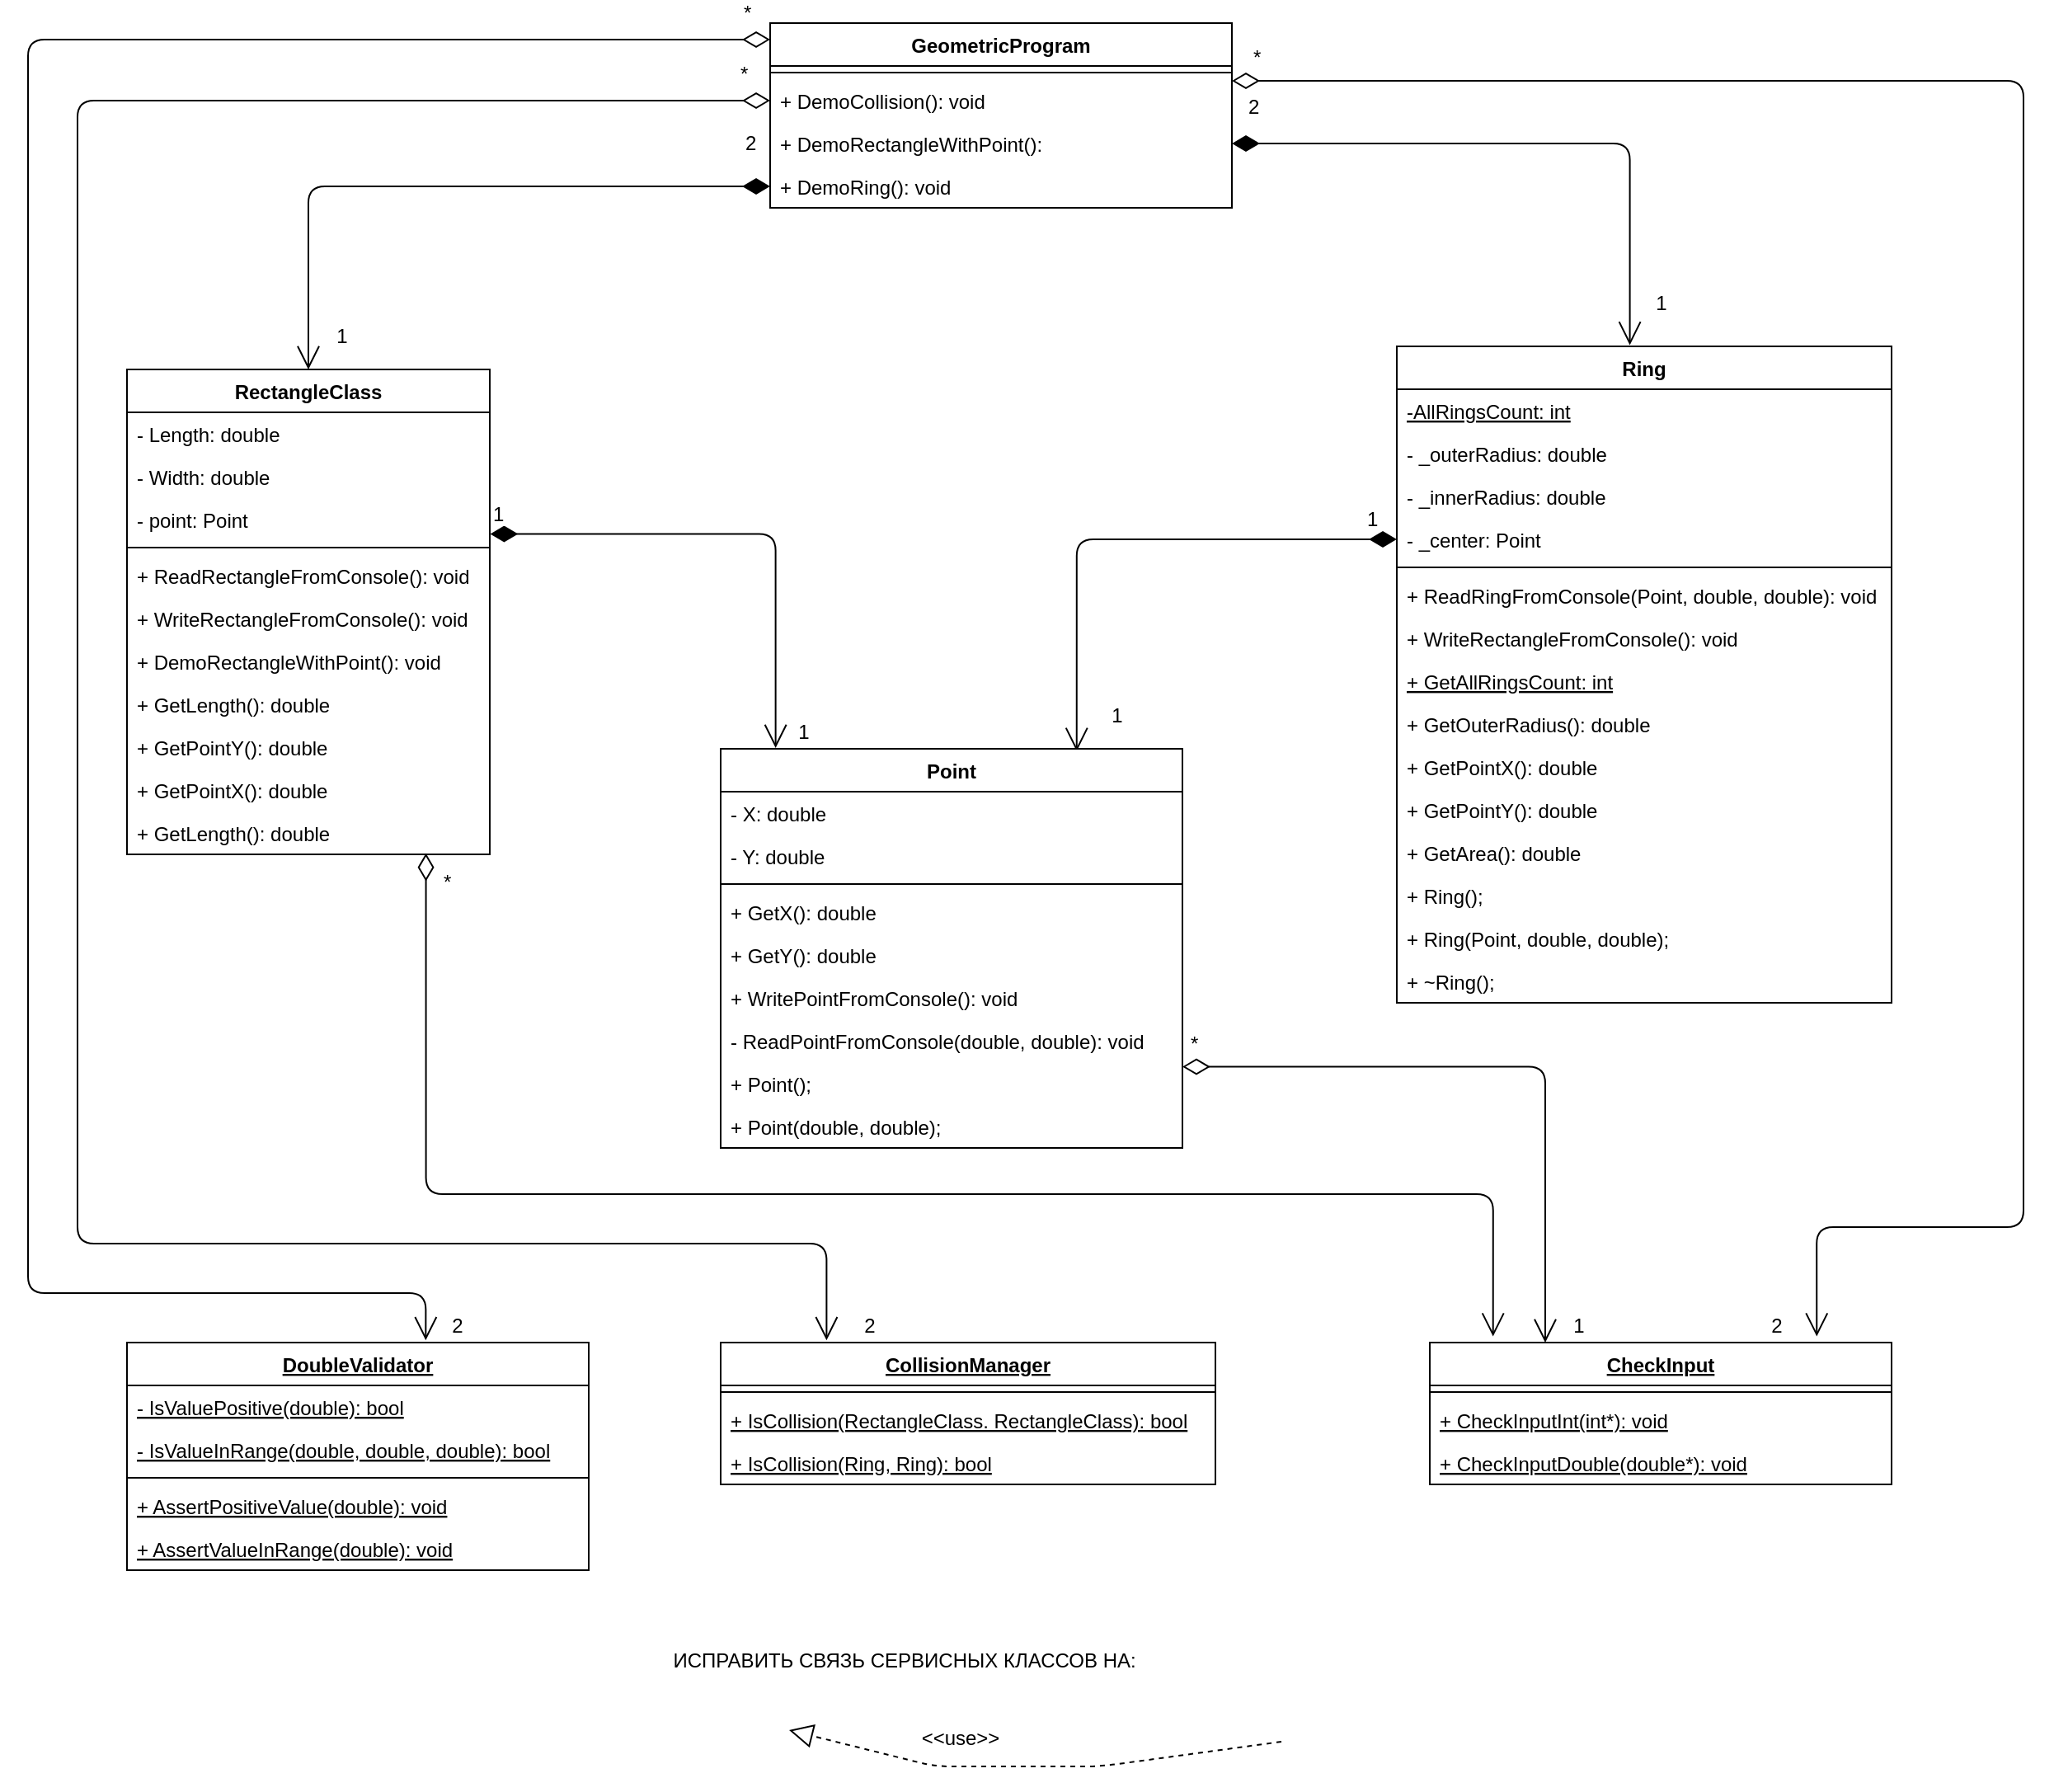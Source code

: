 <mxfile version="13.1.3" pages="2">
    <diagram id="6hGFLwfOUW9BJ-s0fimq" name="Page-1">
        <mxGraphModel dx="1616" dy="1619" grid="1" gridSize="10" guides="1" tooltips="1" connect="1" arrows="1" fold="1" page="1" pageScale="1" pageWidth="1169" pageHeight="827" math="0" shadow="0">
            <root>
                <mxCell id="0"/>
                <mxCell id="1" parent="0"/>
                <mxCell id="83" value="2" style="endArrow=open;html=1;endSize=12;startArrow=diamondThin;startSize=14;startFill=1;edgeStyle=orthogonalEdgeStyle;align=left;verticalAlign=bottom;fontSize=12;exitX=0;exitY=0.5;exitDx=0;exitDy=0;entryX=0.5;entryY=0;entryDx=0;entryDy=0;" parent="1" source="75" target="12" edge="1">
                    <mxGeometry x="-0.91" y="-17" relative="1" as="geometry">
                        <mxPoint x="420" y="-510" as="sourcePoint"/>
                        <mxPoint x="580" y="-510" as="targetPoint"/>
                        <mxPoint as="offset"/>
                    </mxGeometry>
                </mxCell>
                <mxCell id="85" value="1" style="text;html=1;align=center;verticalAlign=middle;resizable=0;points=[];autosize=1;" parent="1" vertex="1">
                    <mxGeometry x="210" y="-620" width="20" height="20" as="geometry"/>
                </mxCell>
                <mxCell id="86" value="2" style="endArrow=open;html=1;endSize=12;startArrow=diamondThin;startSize=14;startFill=1;edgeStyle=orthogonalEdgeStyle;align=left;verticalAlign=bottom;fontSize=12;exitX=1;exitY=0.5;exitDx=0;exitDy=0;entryX=0.471;entryY=-0.002;entryDx=0;entryDy=0;entryPerimeter=0;" parent="1" source="74" target="26" edge="1">
                    <mxGeometry x="-0.955" y="13" relative="1" as="geometry">
                        <mxPoint x="1150.0" y="-800.0" as="sourcePoint"/>
                        <mxPoint x="870" y="-637" as="targetPoint"/>
                        <mxPoint as="offset"/>
                    </mxGeometry>
                </mxCell>
                <mxCell id="87" value="1" style="text;html=1;align=center;verticalAlign=middle;resizable=0;points=[];autosize=1;" parent="1" vertex="1">
                    <mxGeometry x="1010" y="-640" width="20" height="20" as="geometry"/>
                </mxCell>
                <mxCell id="88" value="1" style="endArrow=open;html=1;endSize=12;startArrow=diamondThin;startSize=14;startFill=1;edgeStyle=orthogonalEdgeStyle;align=left;verticalAlign=bottom;fontSize=12;exitX=1.001;exitY=0.837;exitDx=0;exitDy=0;exitPerimeter=0;entryX=0.119;entryY=-0.002;entryDx=0;entryDy=0;entryPerimeter=0;" parent="1" source="17" target="2" edge="1">
                    <mxGeometry x="-1" y="3" relative="1" as="geometry">
                        <mxPoint x="400" y="-480" as="sourcePoint"/>
                        <mxPoint x="760" y="-390" as="targetPoint"/>
                    </mxGeometry>
                </mxCell>
                <mxCell id="89" value="1" style="text;html=1;align=center;verticalAlign=middle;resizable=0;points=[];autosize=1;" parent="1" vertex="1">
                    <mxGeometry x="490" y="-380" width="20" height="20" as="geometry"/>
                </mxCell>
                <mxCell id="90" value="1" style="endArrow=open;html=1;endSize=12;startArrow=diamondThin;startSize=14;startFill=1;edgeStyle=orthogonalEdgeStyle;align=left;verticalAlign=bottom;fontSize=12;exitX=0;exitY=0.5;exitDx=0;exitDy=0;entryX=0.771;entryY=0.006;entryDx=0;entryDy=0;entryPerimeter=0;" parent="1" source="29" target="2" edge="1">
                    <mxGeometry x="-0.876" y="-3" relative="1" as="geometry">
                        <mxPoint x="600" y="-390" as="sourcePoint"/>
                        <mxPoint x="760" y="-390" as="targetPoint"/>
                        <mxPoint as="offset"/>
                    </mxGeometry>
                </mxCell>
                <mxCell id="92" value="1" style="text;html=1;align=center;verticalAlign=middle;resizable=0;points=[];autosize=1;" parent="1" vertex="1">
                    <mxGeometry x="680" y="-390" width="20" height="20" as="geometry"/>
                </mxCell>
                <mxCell id="93" value="*" style="endArrow=open;html=1;endSize=12;startArrow=diamondThin;startSize=14;startFill=0;edgeStyle=orthogonalEdgeStyle;align=left;verticalAlign=bottom;fontSize=12;exitX=0;exitY=0.5;exitDx=0;exitDy=0;entryX=0.214;entryY=-0.016;entryDx=0;entryDy=0;entryPerimeter=0;" parent="1" source="73" target="52" edge="1">
                    <mxGeometry x="-0.975" y="-7" relative="1" as="geometry">
                        <mxPoint x="500" y="-430" as="sourcePoint"/>
                        <mxPoint x="660" y="-430" as="targetPoint"/>
                        <Array as="points">
                            <mxPoint x="60" y="-753"/>
                            <mxPoint x="60" y="-60"/>
                            <mxPoint x="514" y="-60"/>
                        </Array>
                        <mxPoint as="offset"/>
                    </mxGeometry>
                </mxCell>
                <mxCell id="94" value="*" style="endArrow=open;html=1;endSize=12;startArrow=diamondThin;startSize=14;startFill=0;edgeStyle=orthogonalEdgeStyle;align=left;verticalAlign=bottom;fontSize=12;entryX=0.647;entryY=-0.01;entryDx=0;entryDy=0;entryPerimeter=0;" parent="1" source="66" target="42" edge="1">
                    <mxGeometry x="-0.975" y="-7" relative="1" as="geometry">
                        <mxPoint x="490.0" y="-743" as="sourcePoint"/>
                        <mxPoint x="524.2" y="8.624" as="targetPoint"/>
                        <Array as="points">
                            <mxPoint x="30" y="-790"/>
                            <mxPoint x="30" y="-30"/>
                            <mxPoint x="271" y="-30"/>
                        </Array>
                        <mxPoint as="offset"/>
                    </mxGeometry>
                </mxCell>
                <mxCell id="95" value="2" style="text;html=1;align=center;verticalAlign=middle;resizable=0;points=[];autosize=1;" parent="1" vertex="1">
                    <mxGeometry x="280" y="-20" width="20" height="20" as="geometry"/>
                </mxCell>
                <mxCell id="96" value="2" style="text;html=1;align=center;verticalAlign=middle;resizable=0;points=[];autosize=1;" parent="1" vertex="1">
                    <mxGeometry x="530" y="-20" width="20" height="20" as="geometry"/>
                </mxCell>
                <mxCell id="97" value="*" style="endArrow=open;html=1;endSize=12;startArrow=diamondThin;startSize=14;startFill=0;edgeStyle=orthogonalEdgeStyle;align=left;verticalAlign=bottom;fontSize=12;entryX=0.838;entryY=-0.043;entryDx=0;entryDy=0;entryPerimeter=0;" parent="1" source="66" target="76" edge="1">
                    <mxGeometry x="-0.985" y="5" relative="1" as="geometry">
                        <mxPoint x="1250" y="-818.81" as="sourcePoint"/>
                        <mxPoint x="1284.2" y="-67.186" as="targetPoint"/>
                        <Array as="points">
                            <mxPoint x="1240" y="-765"/>
                            <mxPoint x="1240" y="-70"/>
                            <mxPoint x="1115" y="-70"/>
                        </Array>
                        <mxPoint as="offset"/>
                    </mxGeometry>
                </mxCell>
                <mxCell id="98" value="2" style="text;html=1;align=center;verticalAlign=middle;resizable=0;points=[];autosize=1;" parent="1" vertex="1">
                    <mxGeometry x="1080" y="-20" width="20" height="20" as="geometry"/>
                </mxCell>
                <mxCell id="99" value="*" style="endArrow=open;html=1;endSize=12;startArrow=diamondThin;startSize=14;startFill=0;edgeStyle=orthogonalEdgeStyle;align=left;verticalAlign=bottom;fontSize=12;entryX=0.25;entryY=0;entryDx=0;entryDy=0;exitX=1;exitY=0.106;exitDx=0;exitDy=0;exitPerimeter=0;" parent="1" source="10" target="76" edge="1">
                    <mxGeometry x="-0.985" y="5" relative="1" as="geometry">
                        <mxPoint x="810" y="-118.0" as="sourcePoint"/>
                        <mxPoint x="1164.64" y="643.302" as="targetPoint"/>
                        <Array as="points">
                            <mxPoint x="950" y="-167"/>
                        </Array>
                        <mxPoint as="offset"/>
                    </mxGeometry>
                </mxCell>
                <mxCell id="100" value="1" style="text;html=1;align=center;verticalAlign=middle;resizable=0;points=[];autosize=1;" parent="1" vertex="1">
                    <mxGeometry x="960" y="-20" width="20" height="20" as="geometry"/>
                </mxCell>
                <mxCell id="101" value="*" style="endArrow=open;html=1;endSize=12;startArrow=diamondThin;startSize=14;startFill=0;edgeStyle=orthogonalEdgeStyle;align=left;verticalAlign=bottom;fontSize=12;entryX=0.137;entryY=-0.043;entryDx=0;entryDy=0;exitX=0.824;exitY=0.975;exitDx=0;exitDy=0;exitPerimeter=0;entryPerimeter=0;" parent="1" source="20" target="76" edge="1">
                    <mxGeometry x="-0.943" y="9" relative="1" as="geometry">
                        <mxPoint x="280" y="-206.004" as="sourcePoint"/>
                        <mxPoint x="500" y="-38.76" as="targetPoint"/>
                        <Array as="points">
                            <mxPoint x="271" y="-90"/>
                            <mxPoint x="918" y="-90"/>
                        </Array>
                        <mxPoint as="offset"/>
                    </mxGeometry>
                </mxCell>
                <mxCell id="42" value="DoubleValidator" style="swimlane;fontStyle=5;align=center;verticalAlign=top;childLayout=stackLayout;horizontal=1;startSize=26;horizontalStack=0;resizeParent=1;resizeParentMax=0;resizeLast=0;collapsible=1;marginBottom=0;" parent="1" vertex="1">
                    <mxGeometry x="90" width="280" height="138" as="geometry"/>
                </mxCell>
                <mxCell id="43" value="- IsValuePositive(double): bool" style="text;strokeColor=none;fillColor=none;align=left;verticalAlign=top;spacingLeft=4;spacingRight=4;overflow=hidden;rotatable=0;points=[[0,0.5],[1,0.5]];portConstraint=eastwest;fontStyle=4" parent="42" vertex="1">
                    <mxGeometry y="26" width="280" height="26" as="geometry"/>
                </mxCell>
                <mxCell id="44" value="- IsValueInRange(double, double, double): bool" style="text;strokeColor=none;fillColor=none;align=left;verticalAlign=top;spacingLeft=4;spacingRight=4;overflow=hidden;rotatable=0;points=[[0,0.5],[1,0.5]];portConstraint=eastwest;fontStyle=4" parent="42" vertex="1">
                    <mxGeometry y="52" width="280" height="26" as="geometry"/>
                </mxCell>
                <mxCell id="45" value="" style="line;strokeWidth=1;fillColor=none;align=left;verticalAlign=middle;spacingTop=-1;spacingLeft=3;spacingRight=3;rotatable=0;labelPosition=right;points=[];portConstraint=eastwest;fontStyle=4" parent="42" vertex="1">
                    <mxGeometry y="78" width="280" height="8" as="geometry"/>
                </mxCell>
                <mxCell id="46" value="+ AssertPositiveValue(double): void" style="text;strokeColor=none;fillColor=none;align=left;verticalAlign=top;spacingLeft=4;spacingRight=4;overflow=hidden;rotatable=0;points=[[0,0.5],[1,0.5]];portConstraint=eastwest;fontStyle=4" parent="42" vertex="1">
                    <mxGeometry y="86" width="280" height="26" as="geometry"/>
                </mxCell>
                <mxCell id="47" value="+ AssertValueInRange(double): void" style="text;strokeColor=none;fillColor=none;align=left;verticalAlign=top;spacingLeft=4;spacingRight=4;overflow=hidden;rotatable=0;points=[[0,0.5],[1,0.5]];portConstraint=eastwest;fontStyle=4" parent="42" vertex="1">
                    <mxGeometry y="112" width="280" height="26" as="geometry"/>
                </mxCell>
                <mxCell id="12" value="RectangleClass" style="swimlane;fontStyle=1;align=center;verticalAlign=top;childLayout=stackLayout;horizontal=1;startSize=26;horizontalStack=0;resizeParent=1;resizeParentMax=0;resizeLast=0;collapsible=1;marginBottom=0;" parent="1" vertex="1">
                    <mxGeometry x="90" y="-590" width="220" height="294" as="geometry"/>
                </mxCell>
                <mxCell id="16" value="- Length: double" style="text;strokeColor=none;fillColor=none;align=left;verticalAlign=top;spacingLeft=4;spacingRight=4;overflow=hidden;rotatable=0;points=[[0,0.5],[1,0.5]];portConstraint=eastwest;" parent="12" vertex="1">
                    <mxGeometry y="26" width="220" height="26" as="geometry"/>
                </mxCell>
                <mxCell id="13" value="- Width: double" style="text;strokeColor=none;fillColor=none;align=left;verticalAlign=top;spacingLeft=4;spacingRight=4;overflow=hidden;rotatable=0;points=[[0,0.5],[1,0.5]];portConstraint=eastwest;" parent="12" vertex="1">
                    <mxGeometry y="52" width="220" height="26" as="geometry"/>
                </mxCell>
                <mxCell id="17" value="- point: Point" style="text;strokeColor=none;fillColor=none;align=left;verticalAlign=top;spacingLeft=4;spacingRight=4;overflow=hidden;rotatable=0;points=[[0,0.5],[1,0.5]];portConstraint=eastwest;" parent="12" vertex="1">
                    <mxGeometry y="78" width="220" height="26" as="geometry"/>
                </mxCell>
                <mxCell id="14" value="" style="line;strokeWidth=1;fillColor=none;align=left;verticalAlign=middle;spacingTop=-1;spacingLeft=3;spacingRight=3;rotatable=0;labelPosition=right;points=[];portConstraint=eastwest;" parent="12" vertex="1">
                    <mxGeometry y="104" width="220" height="8" as="geometry"/>
                </mxCell>
                <mxCell id="18" value="+ ReadRectangleFromConsole(): void" style="text;strokeColor=none;fillColor=none;align=left;verticalAlign=top;spacingLeft=4;spacingRight=4;overflow=hidden;rotatable=0;points=[[0,0.5],[1,0.5]];portConstraint=eastwest;" parent="12" vertex="1">
                    <mxGeometry y="112" width="220" height="26" as="geometry"/>
                </mxCell>
                <mxCell id="15" value="+ WriteRectangleFromConsole(): void" style="text;strokeColor=none;fillColor=none;align=left;verticalAlign=top;spacingLeft=4;spacingRight=4;overflow=hidden;rotatable=0;points=[[0,0.5],[1,0.5]];portConstraint=eastwest;" parent="12" vertex="1">
                    <mxGeometry y="138" width="220" height="26" as="geometry"/>
                </mxCell>
                <mxCell id="19" value="+ DemoRectangleWithPoint(): void" style="text;strokeColor=none;fillColor=none;align=left;verticalAlign=top;spacingLeft=4;spacingRight=4;overflow=hidden;rotatable=0;points=[[0,0.5],[1,0.5]];portConstraint=eastwest;" parent="12" vertex="1">
                    <mxGeometry y="164" width="220" height="26" as="geometry"/>
                </mxCell>
                <mxCell id="21" value="+ GetLength(): double" style="text;strokeColor=none;fillColor=none;align=left;verticalAlign=top;spacingLeft=4;spacingRight=4;overflow=hidden;rotatable=0;points=[[0,0.5],[1,0.5]];portConstraint=eastwest;" parent="12" vertex="1">
                    <mxGeometry y="190" width="220" height="26" as="geometry"/>
                </mxCell>
                <mxCell id="23" value="+ GetPointY(): double" style="text;strokeColor=none;fillColor=none;align=left;verticalAlign=top;spacingLeft=4;spacingRight=4;overflow=hidden;rotatable=0;points=[[0,0.5],[1,0.5]];portConstraint=eastwest;" parent="12" vertex="1">
                    <mxGeometry y="216" width="220" height="26" as="geometry"/>
                </mxCell>
                <mxCell id="22" value="+ GetPointX(): double" style="text;strokeColor=none;fillColor=none;align=left;verticalAlign=top;spacingLeft=4;spacingRight=4;overflow=hidden;rotatable=0;points=[[0,0.5],[1,0.5]];portConstraint=eastwest;" parent="12" vertex="1">
                    <mxGeometry y="242" width="220" height="26" as="geometry"/>
                </mxCell>
                <mxCell id="20" value="+ GetLength(): double" style="text;strokeColor=none;fillColor=none;align=left;verticalAlign=top;spacingLeft=4;spacingRight=4;overflow=hidden;rotatable=0;points=[[0,0.5],[1,0.5]];portConstraint=eastwest;" parent="12" vertex="1">
                    <mxGeometry y="268" width="220" height="26" as="geometry"/>
                </mxCell>
                <mxCell id="52" value="CollisionManager" style="swimlane;fontStyle=5;align=center;verticalAlign=top;childLayout=stackLayout;horizontal=1;startSize=26;horizontalStack=0;resizeParent=1;resizeParentMax=0;resizeLast=0;collapsible=1;marginBottom=0;" parent="1" vertex="1">
                    <mxGeometry x="450" width="300" height="86" as="geometry"/>
                </mxCell>
                <mxCell id="55" value="" style="line;strokeWidth=1;fillColor=none;align=left;verticalAlign=middle;spacingTop=-1;spacingLeft=3;spacingRight=3;rotatable=0;labelPosition=right;points=[];portConstraint=eastwest;fontStyle=4" parent="52" vertex="1">
                    <mxGeometry y="26" width="300" height="8" as="geometry"/>
                </mxCell>
                <mxCell id="56" value="+ IsCollision(RectangleClass. RectangleClass): bool" style="text;strokeColor=none;fillColor=none;align=left;verticalAlign=top;spacingLeft=4;spacingRight=4;overflow=hidden;rotatable=0;points=[[0,0.5],[1,0.5]];portConstraint=eastwest;fontStyle=4" parent="52" vertex="1">
                    <mxGeometry y="34" width="300" height="26" as="geometry"/>
                </mxCell>
                <mxCell id="57" value="+ IsCollision(Ring, Ring): bool" style="text;strokeColor=none;fillColor=none;align=left;verticalAlign=top;spacingLeft=4;spacingRight=4;overflow=hidden;rotatable=0;points=[[0,0.5],[1,0.5]];portConstraint=eastwest;fontStyle=4" parent="52" vertex="1">
                    <mxGeometry y="60" width="300" height="26" as="geometry"/>
                </mxCell>
                <mxCell id="2" value="Point" style="swimlane;fontStyle=1;align=center;verticalAlign=top;childLayout=stackLayout;horizontal=1;startSize=26;horizontalStack=0;resizeParent=1;resizeParentMax=0;resizeLast=0;collapsible=1;marginBottom=0;" parent="1" vertex="1">
                    <mxGeometry x="450" y="-360" width="280" height="242" as="geometry"/>
                </mxCell>
                <mxCell id="3" value="- X: double" style="text;strokeColor=none;fillColor=none;align=left;verticalAlign=top;spacingLeft=4;spacingRight=4;overflow=hidden;rotatable=0;points=[[0,0.5],[1,0.5]];portConstraint=eastwest;" parent="2" vertex="1">
                    <mxGeometry y="26" width="280" height="26" as="geometry"/>
                </mxCell>
                <mxCell id="7" value="- Y: double" style="text;strokeColor=none;fillColor=none;align=left;verticalAlign=top;spacingLeft=4;spacingRight=4;overflow=hidden;rotatable=0;points=[[0,0.5],[1,0.5]];portConstraint=eastwest;" parent="2" vertex="1">
                    <mxGeometry y="52" width="280" height="26" as="geometry"/>
                </mxCell>
                <mxCell id="4" value="" style="line;strokeWidth=1;fillColor=none;align=left;verticalAlign=middle;spacingTop=-1;spacingLeft=3;spacingRight=3;rotatable=0;labelPosition=right;points=[];portConstraint=eastwest;" parent="2" vertex="1">
                    <mxGeometry y="78" width="280" height="8" as="geometry"/>
                </mxCell>
                <mxCell id="6" value="+ GetX(): double" style="text;strokeColor=none;fillColor=none;align=left;verticalAlign=top;spacingLeft=4;spacingRight=4;overflow=hidden;rotatable=0;points=[[0,0.5],[1,0.5]];portConstraint=eastwest;" parent="2" vertex="1">
                    <mxGeometry y="86" width="280" height="26" as="geometry"/>
                </mxCell>
                <mxCell id="8" value="+ GetY(): double" style="text;strokeColor=none;fillColor=none;align=left;verticalAlign=top;spacingLeft=4;spacingRight=4;overflow=hidden;rotatable=0;points=[[0,0.5],[1,0.5]];portConstraint=eastwest;" parent="2" vertex="1">
                    <mxGeometry y="112" width="280" height="26" as="geometry"/>
                </mxCell>
                <mxCell id="9" value="+ WritePointFromConsole(): void" style="text;strokeColor=none;fillColor=none;align=left;verticalAlign=top;spacingLeft=4;spacingRight=4;overflow=hidden;rotatable=0;points=[[0,0.5],[1,0.5]];portConstraint=eastwest;" parent="2" vertex="1">
                    <mxGeometry y="138" width="280" height="26" as="geometry"/>
                </mxCell>
                <mxCell id="5" value="- ReadPointFromConsole(double, double): void" style="text;strokeColor=none;fillColor=none;align=left;verticalAlign=top;spacingLeft=4;spacingRight=4;overflow=hidden;rotatable=0;points=[[0,0.5],[1,0.5]];portConstraint=eastwest;" parent="2" vertex="1">
                    <mxGeometry y="164" width="280" height="26" as="geometry"/>
                </mxCell>
                <mxCell id="10" value="+ Point();" style="text;strokeColor=none;fillColor=none;align=left;verticalAlign=top;spacingLeft=4;spacingRight=4;overflow=hidden;rotatable=0;points=[[0,0.5],[1,0.5]];portConstraint=eastwest;" parent="2" vertex="1">
                    <mxGeometry y="190" width="280" height="26" as="geometry"/>
                </mxCell>
                <mxCell id="11" value="+ Point(double, double);" style="text;strokeColor=none;fillColor=none;align=left;verticalAlign=top;spacingLeft=4;spacingRight=4;overflow=hidden;rotatable=0;points=[[0,0.5],[1,0.5]];portConstraint=eastwest;" parent="2" vertex="1">
                    <mxGeometry y="216" width="280" height="26" as="geometry"/>
                </mxCell>
                <mxCell id="26" value="Ring" style="swimlane;fontStyle=1;align=center;verticalAlign=top;childLayout=stackLayout;horizontal=1;startSize=26;horizontalStack=0;resizeParent=1;resizeParentMax=0;resizeLast=0;collapsible=1;marginBottom=0;" parent="1" vertex="1">
                    <mxGeometry x="860" y="-604" width="300" height="398" as="geometry"/>
                </mxCell>
                <mxCell id="27" value="-AllRingsCount: int" style="text;strokeColor=none;fillColor=none;align=left;verticalAlign=top;spacingLeft=4;spacingRight=4;overflow=hidden;rotatable=0;points=[[0,0.5],[1,0.5]];portConstraint=eastwest;fontStyle=4;strokeWidth=5;fontSize=12;" parent="26" vertex="1">
                    <mxGeometry y="26" width="300" height="26" as="geometry"/>
                </mxCell>
                <mxCell id="28" value="- _outerRadius: double" style="text;strokeColor=none;fillColor=none;align=left;verticalAlign=top;spacingLeft=4;spacingRight=4;overflow=hidden;rotatable=0;points=[[0,0.5],[1,0.5]];portConstraint=eastwest;" parent="26" vertex="1">
                    <mxGeometry y="52" width="300" height="26" as="geometry"/>
                </mxCell>
                <mxCell id="38" value="- _innerRadius: double" style="text;strokeColor=none;fillColor=none;align=left;verticalAlign=top;spacingLeft=4;spacingRight=4;overflow=hidden;rotatable=0;points=[[0,0.5],[1,0.5]];portConstraint=eastwest;" parent="26" vertex="1">
                    <mxGeometry y="78" width="300" height="26" as="geometry"/>
                </mxCell>
                <mxCell id="29" value="- _center: Point" style="text;strokeColor=none;fillColor=none;align=left;verticalAlign=top;spacingLeft=4;spacingRight=4;overflow=hidden;rotatable=0;points=[[0,0.5],[1,0.5]];portConstraint=eastwest;" parent="26" vertex="1">
                    <mxGeometry y="104" width="300" height="26" as="geometry"/>
                </mxCell>
                <mxCell id="30" value="" style="line;strokeWidth=1;fillColor=none;align=left;verticalAlign=middle;spacingTop=-1;spacingLeft=3;spacingRight=3;rotatable=0;labelPosition=right;points=[];portConstraint=eastwest;" parent="26" vertex="1">
                    <mxGeometry y="130" width="300" height="8" as="geometry"/>
                </mxCell>
                <mxCell id="31" value="+ ReadRingFromConsole(Point, double, double): void" style="text;strokeColor=none;fillColor=none;align=left;verticalAlign=top;spacingLeft=4;spacingRight=4;overflow=hidden;rotatable=0;points=[[0,0.5],[1,0.5]];portConstraint=eastwest;" parent="26" vertex="1">
                    <mxGeometry y="138" width="300" height="26" as="geometry"/>
                </mxCell>
                <mxCell id="32" value="+ WriteRectangleFromConsole(): void" style="text;strokeColor=none;fillColor=none;align=left;verticalAlign=top;spacingLeft=4;spacingRight=4;overflow=hidden;rotatable=0;points=[[0,0.5],[1,0.5]];portConstraint=eastwest;" parent="26" vertex="1">
                    <mxGeometry y="164" width="300" height="26" as="geometry"/>
                </mxCell>
                <mxCell id="33" value="+ GetAllRingsCount: int" style="text;strokeColor=none;fillColor=none;align=left;verticalAlign=top;spacingLeft=4;spacingRight=4;overflow=hidden;rotatable=0;points=[[0,0.5],[1,0.5]];portConstraint=eastwest;fontStyle=4" parent="26" vertex="1">
                    <mxGeometry y="190" width="300" height="26" as="geometry"/>
                </mxCell>
                <mxCell id="34" value="+ GetOuterRadius(): double" style="text;strokeColor=none;fillColor=none;align=left;verticalAlign=top;spacingLeft=4;spacingRight=4;overflow=hidden;rotatable=0;points=[[0,0.5],[1,0.5]];portConstraint=eastwest;" parent="26" vertex="1">
                    <mxGeometry y="216" width="300" height="26" as="geometry"/>
                </mxCell>
                <mxCell id="36" value="+ GetPointX(): double" style="text;strokeColor=none;fillColor=none;align=left;verticalAlign=top;spacingLeft=4;spacingRight=4;overflow=hidden;rotatable=0;points=[[0,0.5],[1,0.5]];portConstraint=eastwest;" parent="26" vertex="1">
                    <mxGeometry y="242" width="300" height="26" as="geometry"/>
                </mxCell>
                <mxCell id="35" value="+ GetPointY(): double" style="text;strokeColor=none;fillColor=none;align=left;verticalAlign=top;spacingLeft=4;spacingRight=4;overflow=hidden;rotatable=0;points=[[0,0.5],[1,0.5]];portConstraint=eastwest;" parent="26" vertex="1">
                    <mxGeometry y="268" width="300" height="26" as="geometry"/>
                </mxCell>
                <mxCell id="37" value="+ GetArea(): double" style="text;strokeColor=none;fillColor=none;align=left;verticalAlign=top;spacingLeft=4;spacingRight=4;overflow=hidden;rotatable=0;points=[[0,0.5],[1,0.5]];portConstraint=eastwest;" parent="26" vertex="1">
                    <mxGeometry y="294" width="300" height="26" as="geometry"/>
                </mxCell>
                <mxCell id="39" value="+ Ring();" style="text;strokeColor=none;fillColor=none;align=left;verticalAlign=top;spacingLeft=4;spacingRight=4;overflow=hidden;rotatable=0;points=[[0,0.5],[1,0.5]];portConstraint=eastwest;" parent="26" vertex="1">
                    <mxGeometry y="320" width="300" height="26" as="geometry"/>
                </mxCell>
                <mxCell id="40" value="+ Ring(Point, double, double);" style="text;strokeColor=none;fillColor=none;align=left;verticalAlign=top;spacingLeft=4;spacingRight=4;overflow=hidden;rotatable=0;points=[[0,0.5],[1,0.5]];portConstraint=eastwest;" parent="26" vertex="1">
                    <mxGeometry y="346" width="300" height="26" as="geometry"/>
                </mxCell>
                <mxCell id="41" value="+ ~Ring();" style="text;strokeColor=none;fillColor=none;align=left;verticalAlign=top;spacingLeft=4;spacingRight=4;overflow=hidden;rotatable=0;points=[[0,0.5],[1,0.5]];portConstraint=eastwest;" parent="26" vertex="1">
                    <mxGeometry y="372" width="300" height="26" as="geometry"/>
                </mxCell>
                <mxCell id="76" value="CheckInput" style="swimlane;fontStyle=5;align=center;verticalAlign=top;childLayout=stackLayout;horizontal=1;startSize=26;horizontalStack=0;resizeParent=1;resizeParentMax=0;resizeLast=0;collapsible=1;marginBottom=0;" parent="1" vertex="1">
                    <mxGeometry x="880" width="280" height="86" as="geometry"/>
                </mxCell>
                <mxCell id="79" value="" style="line;strokeWidth=1;fillColor=none;align=left;verticalAlign=middle;spacingTop=-1;spacingLeft=3;spacingRight=3;rotatable=0;labelPosition=right;points=[];portConstraint=eastwest;fontStyle=4" parent="76" vertex="1">
                    <mxGeometry y="26" width="280" height="8" as="geometry"/>
                </mxCell>
                <mxCell id="80" value="+ CheckInputInt(int*): void" style="text;strokeColor=none;fillColor=none;align=left;verticalAlign=top;spacingLeft=4;spacingRight=4;overflow=hidden;rotatable=0;points=[[0,0.5],[1,0.5]];portConstraint=eastwest;fontStyle=4" parent="76" vertex="1">
                    <mxGeometry y="34" width="280" height="26" as="geometry"/>
                </mxCell>
                <mxCell id="81" value="+ CheckInputDouble(double*): void" style="text;strokeColor=none;fillColor=none;align=left;verticalAlign=top;spacingLeft=4;spacingRight=4;overflow=hidden;rotatable=0;points=[[0,0.5],[1,0.5]];portConstraint=eastwest;fontStyle=4" parent="76" vertex="1">
                    <mxGeometry y="60" width="280" height="26" as="geometry"/>
                </mxCell>
                <mxCell id="66" value="GeometricProgram" style="swimlane;fontStyle=1;align=center;verticalAlign=top;childLayout=stackLayout;horizontal=1;startSize=26;horizontalStack=0;resizeParent=1;resizeParentMax=0;resizeLast=0;collapsible=1;marginBottom=0;" parent="1" vertex="1">
                    <mxGeometry x="480" y="-800" width="280" height="112" as="geometry"/>
                </mxCell>
                <mxCell id="69" value="" style="line;strokeWidth=1;fillColor=none;align=left;verticalAlign=middle;spacingTop=-1;spacingLeft=3;spacingRight=3;rotatable=0;labelPosition=right;points=[];portConstraint=eastwest;" parent="66" vertex="1">
                    <mxGeometry y="26" width="280" height="8" as="geometry"/>
                </mxCell>
                <mxCell id="73" value="+ DemoCollision(): void" style="text;strokeColor=none;fillColor=none;align=left;verticalAlign=top;spacingLeft=4;spacingRight=4;overflow=hidden;rotatable=0;points=[[0,0.5],[1,0.5]];portConstraint=eastwest;" parent="66" vertex="1">
                    <mxGeometry y="34" width="280" height="26" as="geometry"/>
                </mxCell>
                <mxCell id="74" value="+ DemoRectangleWithPoint():" style="text;strokeColor=none;fillColor=none;align=left;verticalAlign=top;spacingLeft=4;spacingRight=4;overflow=hidden;rotatable=0;points=[[0,0.5],[1,0.5]];portConstraint=eastwest;" parent="66" vertex="1">
                    <mxGeometry y="60" width="280" height="26" as="geometry"/>
                </mxCell>
                <mxCell id="75" value="+ DemoRing(): void" style="text;strokeColor=none;fillColor=none;align=left;verticalAlign=top;spacingLeft=4;spacingRight=4;overflow=hidden;rotatable=0;points=[[0,0.5],[1,0.5]];portConstraint=eastwest;" parent="66" vertex="1">
                    <mxGeometry y="86" width="280" height="26" as="geometry"/>
                </mxCell>
                <mxCell id="lhuKce-_9vHdwNkk9heS-101" value="ИСПРАВИТЬ СВЯЗЬ СЕРВИСНЫХ КЛАССОВ НА:" style="text;html=1;align=center;verticalAlign=middle;resizable=0;points=[];autosize=1;" vertex="1" parent="1">
                    <mxGeometry x="411" y="183" width="300" height="20" as="geometry"/>
                </mxCell>
                <mxCell id="lhuKce-_9vHdwNkk9heS-103" value="" style="endArrow=block;dashed=1;endFill=0;endSize=12;html=1;entryX=1.008;entryY=0.962;entryDx=0;entryDy=0;entryPerimeter=0;" edge="1" parent="1">
                    <mxGeometry width="160" relative="1" as="geometry">
                        <mxPoint x="790" y="242" as="sourcePoint"/>
                        <mxPoint x="491.52" y="235.012" as="targetPoint"/>
                        <Array as="points">
                            <mxPoint x="680" y="257"/>
                            <mxPoint x="580" y="257"/>
                        </Array>
                    </mxGeometry>
                </mxCell>
                <mxCell id="lhuKce-_9vHdwNkk9heS-104" value="&amp;lt;&amp;lt;use&amp;gt;&amp;gt;" style="text;html=1;align=center;verticalAlign=middle;resizable=0;points=[];autosize=1;" vertex="1" parent="1">
                    <mxGeometry x="565" y="230" width="60" height="20" as="geometry"/>
                </mxCell>
            </root>
        </mxGraphModel>
    </diagram>
    <diagram id="Tubg700Lxi7uYWk_T5fB" name="Page-2">
        <mxGraphModel dx="646" dy="317" grid="1" gridSize="10" guides="1" tooltips="1" connect="1" arrows="1" fold="1" page="1" pageScale="1" pageWidth="1169" pageHeight="827" math="0" shadow="0">
            <root>
                <mxCell id="luG5UgwUXs8R5lkR-bov-0"/>
                <mxCell id="luG5UgwUXs8R5lkR-bov-1" parent="luG5UgwUXs8R5lkR-bov-0"/>
                <mxCell id="luG5UgwUXs8R5lkR-bov-2" value="Product" style="swimlane;fontStyle=1;align=center;verticalAlign=top;childLayout=stackLayout;horizontal=1;startSize=26;horizontalStack=0;resizeParent=1;resizeParentMax=0;resizeLast=0;collapsible=1;marginBottom=0;" vertex="1" parent="luG5UgwUXs8R5lkR-bov-1">
                    <mxGeometry x="290" y="180" width="190" height="294" as="geometry"/>
                </mxCell>
                <mxCell id="luG5UgwUXs8R5lkR-bov-3" value="- _name: string" style="text;strokeColor=none;fillColor=none;align=left;verticalAlign=top;spacingLeft=4;spacingRight=4;overflow=hidden;rotatable=0;points=[[0,0.5],[1,0.5]];portConstraint=eastwest;" vertex="1" parent="luG5UgwUXs8R5lkR-bov-2">
                    <mxGeometry y="26" width="190" height="26" as="geometry"/>
                </mxCell>
                <mxCell id="uCRwdcBa_YARQjm2XyLN-0" value="- _price: int" style="text;strokeColor=none;fillColor=none;align=left;verticalAlign=top;spacingLeft=4;spacingRight=4;overflow=hidden;rotatable=0;points=[[0,0.5],[1,0.5]];portConstraint=eastwest;" vertex="1" parent="luG5UgwUXs8R5lkR-bov-2">
                    <mxGeometry y="52" width="190" height="26" as="geometry"/>
                </mxCell>
                <mxCell id="uCRwdcBa_YARQjm2XyLN-1" value="- _receiptYear: int" style="text;strokeColor=none;fillColor=none;align=left;verticalAlign=top;spacingLeft=4;spacingRight=4;overflow=hidden;rotatable=0;points=[[0,0.5],[1,0.5]];portConstraint=eastwest;" vertex="1" parent="luG5UgwUXs8R5lkR-bov-2">
                    <mxGeometry y="78" width="190" height="26" as="geometry"/>
                </mxCell>
                <mxCell id="luG5UgwUXs8R5lkR-bov-4" value="" style="line;strokeWidth=1;fillColor=none;align=left;verticalAlign=middle;spacingTop=-1;spacingLeft=3;spacingRight=3;rotatable=0;labelPosition=right;points=[];portConstraint=eastwest;" vertex="1" parent="luG5UgwUXs8R5lkR-bov-2">
                    <mxGeometry y="104" width="190" height="8" as="geometry"/>
                </mxCell>
                <mxCell id="luG5UgwUXs8R5lkR-bov-5" value="+ SetProduct(string, int, int): void" style="text;strokeColor=none;fillColor=none;align=left;verticalAlign=top;spacingLeft=4;spacingRight=4;overflow=hidden;rotatable=0;points=[[0,0.5],[1,0.5]];portConstraint=eastwest;" vertex="1" parent="luG5UgwUXs8R5lkR-bov-2">
                    <mxGeometry y="112" width="190" height="26" as="geometry"/>
                </mxCell>
                <mxCell id="uCRwdcBa_YARQjm2XyLN-2" value="+ GetProduct(): void" style="text;strokeColor=none;fillColor=none;align=left;verticalAlign=top;spacingLeft=4;spacingRight=4;overflow=hidden;rotatable=0;points=[[0,0.5],[1,0.5]];portConstraint=eastwest;" vertex="1" parent="luG5UgwUXs8R5lkR-bov-2">
                    <mxGeometry y="138" width="190" height="26" as="geometry"/>
                </mxCell>
                <mxCell id="uCRwdcBa_YARQjm2XyLN-3" value="+ GetName(): string" style="text;strokeColor=none;fillColor=none;align=left;verticalAlign=top;spacingLeft=4;spacingRight=4;overflow=hidden;rotatable=0;points=[[0,0.5],[1,0.5]];portConstraint=eastwest;" vertex="1" parent="luG5UgwUXs8R5lkR-bov-2">
                    <mxGeometry y="164" width="190" height="26" as="geometry"/>
                </mxCell>
                <mxCell id="uCRwdcBa_YARQjm2XyLN-4" value="+ GetPrice(): int" style="text;strokeColor=none;fillColor=none;align=left;verticalAlign=top;spacingLeft=4;spacingRight=4;overflow=hidden;rotatable=0;points=[[0,0.5],[1,0.5]];portConstraint=eastwest;" vertex="1" parent="luG5UgwUXs8R5lkR-bov-2">
                    <mxGeometry y="190" width="190" height="26" as="geometry"/>
                </mxCell>
                <mxCell id="uCRwdcBa_YARQjm2XyLN-5" value="+ GetReceiptYear(): int" style="text;strokeColor=none;fillColor=none;align=left;verticalAlign=top;spacingLeft=4;spacingRight=4;overflow=hidden;rotatable=0;points=[[0,0.5],[1,0.5]];portConstraint=eastwest;" vertex="1" parent="luG5UgwUXs8R5lkR-bov-2">
                    <mxGeometry y="216" width="190" height="26" as="geometry"/>
                </mxCell>
                <mxCell id="uCRwdcBa_YARQjm2XyLN-6" value="+ Product()" style="text;strokeColor=none;fillColor=none;align=left;verticalAlign=top;spacingLeft=4;spacingRight=4;overflow=hidden;rotatable=0;points=[[0,0.5],[1,0.5]];portConstraint=eastwest;" vertex="1" parent="luG5UgwUXs8R5lkR-bov-2">
                    <mxGeometry y="242" width="190" height="26" as="geometry"/>
                </mxCell>
                <mxCell id="uCRwdcBa_YARQjm2XyLN-7" value="+ Product(string, int, int)" style="text;strokeColor=none;fillColor=none;align=left;verticalAlign=top;spacingLeft=4;spacingRight=4;overflow=hidden;rotatable=0;points=[[0,0.5],[1,0.5]];portConstraint=eastwest;" vertex="1" parent="luG5UgwUXs8R5lkR-bov-2">
                    <mxGeometry y="268" width="190" height="26" as="geometry"/>
                </mxCell>
                <mxCell id="luG5UgwUXs8R5lkR-bov-6" value="SaleManager" style="swimlane;fontStyle=5;align=center;verticalAlign=top;childLayout=stackLayout;horizontal=1;startSize=26;horizontalStack=0;resizeParent=1;resizeParentMax=0;resizeLast=0;collapsible=1;marginBottom=0;" vertex="1" parent="luG5UgwUXs8R5lkR-bov-1">
                    <mxGeometry x="650" y="232" width="220" height="112" as="geometry"/>
                </mxCell>
                <mxCell id="luG5UgwUXs8R5lkR-bov-8" value="" style="line;strokeWidth=1;fillColor=none;align=left;verticalAlign=middle;spacingTop=-1;spacingLeft=3;spacingRight=3;rotatable=0;labelPosition=right;points=[];portConstraint=eastwest;" vertex="1" parent="luG5UgwUXs8R5lkR-bov-6">
                    <mxGeometry y="26" width="220" height="8" as="geometry"/>
                </mxCell>
                <mxCell id="luG5UgwUXs8R5lkR-bov-7" value="-IsOldProduct(Product*): bool" style="text;strokeColor=none;fillColor=none;align=left;verticalAlign=top;spacingLeft=4;spacingRight=4;overflow=hidden;rotatable=0;points=[[0,0.5],[1,0.5]];portConstraint=eastwest;fontStyle=4" vertex="1" parent="luG5UgwUXs8R5lkR-bov-6">
                    <mxGeometry y="34" width="220" height="26" as="geometry"/>
                </mxCell>
                <mxCell id="uCRwdcBa_YARQjm2XyLN-8" value="-ChangeSaleCost(Product*, int): int" style="text;strokeColor=none;fillColor=none;align=left;verticalAlign=top;spacingLeft=4;spacingRight=4;overflow=hidden;rotatable=0;points=[[0,0.5],[1,0.5]];portConstraint=eastwest;fontStyle=4" vertex="1" parent="luG5UgwUXs8R5lkR-bov-6">
                    <mxGeometry y="60" width="220" height="26" as="geometry"/>
                </mxCell>
                <mxCell id="luG5UgwUXs8R5lkR-bov-9" value="+ProductsCount(Product*, int, int): void" style="text;strokeColor=none;fillColor=none;align=left;verticalAlign=top;spacingLeft=4;spacingRight=4;overflow=hidden;rotatable=0;points=[[0,0.5],[1,0.5]];portConstraint=eastwest;fontStyle=4" vertex="1" parent="luG5UgwUXs8R5lkR-bov-6">
                    <mxGeometry y="86" width="220" height="26" as="geometry"/>
                </mxCell>
                <mxCell id="TgyfmkEmwpctjfIGvDUO-1" value="" style="endArrow=block;dashed=1;endFill=0;endSize=12;html=1;exitX=0;exitY=0.5;exitDx=0;exitDy=0;entryX=1.008;entryY=0.962;entryDx=0;entryDy=0;entryPerimeter=0;" edge="1" parent="luG5UgwUXs8R5lkR-bov-1" source="uCRwdcBa_YARQjm2XyLN-8" target="uCRwdcBa_YARQjm2XyLN-1">
                    <mxGeometry width="160" relative="1" as="geometry">
                        <mxPoint x="510" y="380" as="sourcePoint"/>
                        <mxPoint x="670" y="380" as="targetPoint"/>
                        <Array as="points">
                            <mxPoint x="570" y="305"/>
                        </Array>
                    </mxGeometry>
                </mxCell>
                <mxCell id="TgyfmkEmwpctjfIGvDUO-2" value="&amp;lt;&amp;lt;use&amp;gt;&amp;gt;" style="text;html=1;align=center;verticalAlign=middle;resizable=0;points=[];autosize=1;" vertex="1" parent="luG5UgwUXs8R5lkR-bov-1">
                    <mxGeometry x="555" y="278" width="60" height="20" as="geometry"/>
                </mxCell>
            </root>
        </mxGraphModel>
    </diagram>
</mxfile>